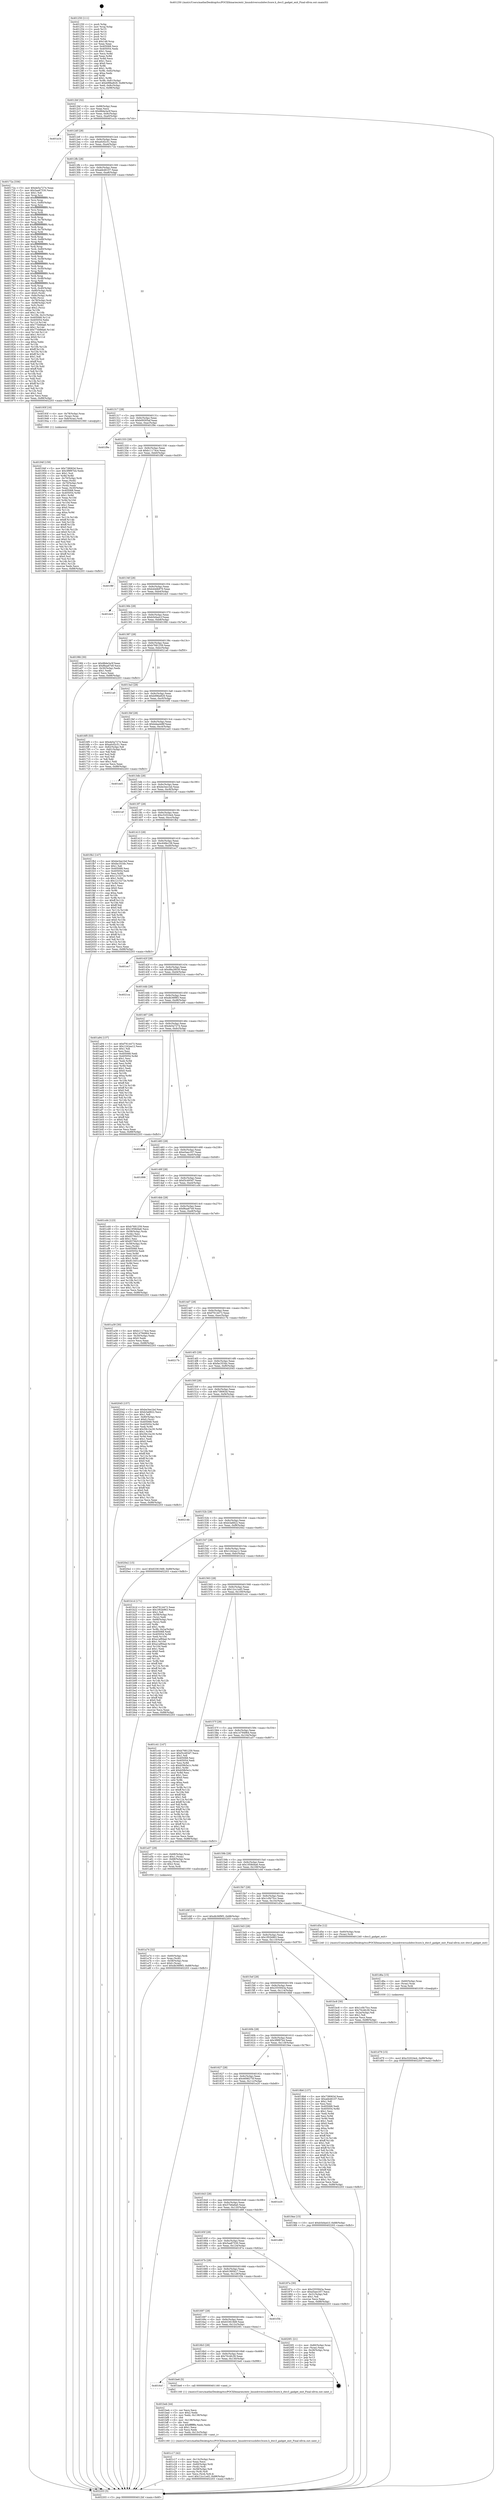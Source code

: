 digraph "0x401250" {
  label = "0x401250 (/mnt/c/Users/mathe/Desktop/tcc/POCII/binaries/extr_linuxdriversusbdwc3core.h_dwc3_gadget_exit_Final-ollvm.out::main(0))"
  labelloc = "t"
  node[shape=record]

  Entry [label="",width=0.3,height=0.3,shape=circle,fillcolor=black,style=filled]
  "0x4012bf" [label="{
     0x4012bf [32]\l
     | [instrs]\l
     &nbsp;&nbsp;0x4012bf \<+6\>: mov -0x88(%rbp),%eax\l
     &nbsp;&nbsp;0x4012c5 \<+2\>: mov %eax,%ecx\l
     &nbsp;&nbsp;0x4012c7 \<+6\>: sub $0x88de3a3f,%ecx\l
     &nbsp;&nbsp;0x4012cd \<+6\>: mov %eax,-0x9c(%rbp)\l
     &nbsp;&nbsp;0x4012d3 \<+6\>: mov %ecx,-0xa0(%rbp)\l
     &nbsp;&nbsp;0x4012d9 \<+6\>: je 0000000000401a1b \<main+0x7cb\>\l
  }"]
  "0x401a1b" [label="{
     0x401a1b\l
  }", style=dashed]
  "0x4012df" [label="{
     0x4012df [28]\l
     | [instrs]\l
     &nbsp;&nbsp;0x4012df \<+5\>: jmp 00000000004012e4 \<main+0x94\>\l
     &nbsp;&nbsp;0x4012e4 \<+6\>: mov -0x9c(%rbp),%eax\l
     &nbsp;&nbsp;0x4012ea \<+5\>: sub $0xa0cf2c51,%eax\l
     &nbsp;&nbsp;0x4012ef \<+6\>: mov %eax,-0xa4(%rbp)\l
     &nbsp;&nbsp;0x4012f5 \<+6\>: je 000000000040172a \<main+0x4da\>\l
  }"]
  Exit [label="",width=0.3,height=0.3,shape=circle,fillcolor=black,style=filled,peripheries=2]
  "0x40172a" [label="{
     0x40172a [336]\l
     | [instrs]\l
     &nbsp;&nbsp;0x40172a \<+5\>: mov $0xde5a7274,%eax\l
     &nbsp;&nbsp;0x40172f \<+5\>: mov $0x5aa87530,%ecx\l
     &nbsp;&nbsp;0x401734 \<+2\>: mov $0x1,%dl\l
     &nbsp;&nbsp;0x401736 \<+3\>: mov %rsp,%rsi\l
     &nbsp;&nbsp;0x401739 \<+4\>: add $0xfffffffffffffff0,%rsi\l
     &nbsp;&nbsp;0x40173d \<+3\>: mov %rsi,%rsp\l
     &nbsp;&nbsp;0x401740 \<+4\>: mov %rsi,-0x80(%rbp)\l
     &nbsp;&nbsp;0x401744 \<+3\>: mov %rsp,%rsi\l
     &nbsp;&nbsp;0x401747 \<+4\>: add $0xfffffffffffffff0,%rsi\l
     &nbsp;&nbsp;0x40174b \<+3\>: mov %rsi,%rsp\l
     &nbsp;&nbsp;0x40174e \<+3\>: mov %rsp,%rdi\l
     &nbsp;&nbsp;0x401751 \<+4\>: add $0xfffffffffffffff0,%rdi\l
     &nbsp;&nbsp;0x401755 \<+3\>: mov %rdi,%rsp\l
     &nbsp;&nbsp;0x401758 \<+4\>: mov %rdi,-0x78(%rbp)\l
     &nbsp;&nbsp;0x40175c \<+3\>: mov %rsp,%rdi\l
     &nbsp;&nbsp;0x40175f \<+4\>: add $0xfffffffffffffff0,%rdi\l
     &nbsp;&nbsp;0x401763 \<+3\>: mov %rdi,%rsp\l
     &nbsp;&nbsp;0x401766 \<+4\>: mov %rdi,-0x70(%rbp)\l
     &nbsp;&nbsp;0x40176a \<+3\>: mov %rsp,%rdi\l
     &nbsp;&nbsp;0x40176d \<+4\>: add $0xfffffffffffffff0,%rdi\l
     &nbsp;&nbsp;0x401771 \<+3\>: mov %rdi,%rsp\l
     &nbsp;&nbsp;0x401774 \<+4\>: mov %rdi,-0x68(%rbp)\l
     &nbsp;&nbsp;0x401778 \<+3\>: mov %rsp,%rdi\l
     &nbsp;&nbsp;0x40177b \<+4\>: add $0xfffffffffffffff0,%rdi\l
     &nbsp;&nbsp;0x40177f \<+3\>: mov %rdi,%rsp\l
     &nbsp;&nbsp;0x401782 \<+4\>: mov %rdi,-0x60(%rbp)\l
     &nbsp;&nbsp;0x401786 \<+3\>: mov %rsp,%rdi\l
     &nbsp;&nbsp;0x401789 \<+4\>: add $0xfffffffffffffff0,%rdi\l
     &nbsp;&nbsp;0x40178d \<+3\>: mov %rdi,%rsp\l
     &nbsp;&nbsp;0x401790 \<+4\>: mov %rdi,-0x58(%rbp)\l
     &nbsp;&nbsp;0x401794 \<+3\>: mov %rsp,%rdi\l
     &nbsp;&nbsp;0x401797 \<+4\>: add $0xfffffffffffffff0,%rdi\l
     &nbsp;&nbsp;0x40179b \<+3\>: mov %rdi,%rsp\l
     &nbsp;&nbsp;0x40179e \<+4\>: mov %rdi,-0x50(%rbp)\l
     &nbsp;&nbsp;0x4017a2 \<+3\>: mov %rsp,%rdi\l
     &nbsp;&nbsp;0x4017a5 \<+4\>: add $0xfffffffffffffff0,%rdi\l
     &nbsp;&nbsp;0x4017a9 \<+3\>: mov %rdi,%rsp\l
     &nbsp;&nbsp;0x4017ac \<+4\>: mov %rdi,-0x48(%rbp)\l
     &nbsp;&nbsp;0x4017b0 \<+3\>: mov %rsp,%rdi\l
     &nbsp;&nbsp;0x4017b3 \<+4\>: add $0xfffffffffffffff0,%rdi\l
     &nbsp;&nbsp;0x4017b7 \<+3\>: mov %rdi,%rsp\l
     &nbsp;&nbsp;0x4017ba \<+4\>: mov %rdi,-0x40(%rbp)\l
     &nbsp;&nbsp;0x4017be \<+4\>: mov -0x80(%rbp),%rdi\l
     &nbsp;&nbsp;0x4017c2 \<+6\>: movl $0x0,(%rdi)\l
     &nbsp;&nbsp;0x4017c8 \<+7\>: mov -0x8c(%rbp),%r8d\l
     &nbsp;&nbsp;0x4017cf \<+3\>: mov %r8d,(%rsi)\l
     &nbsp;&nbsp;0x4017d2 \<+4\>: mov -0x78(%rbp),%rdi\l
     &nbsp;&nbsp;0x4017d6 \<+7\>: mov -0x98(%rbp),%r9\l
     &nbsp;&nbsp;0x4017dd \<+3\>: mov %r9,(%rdi)\l
     &nbsp;&nbsp;0x4017e0 \<+3\>: cmpl $0x2,(%rsi)\l
     &nbsp;&nbsp;0x4017e3 \<+4\>: setne %r10b\l
     &nbsp;&nbsp;0x4017e7 \<+4\>: and $0x1,%r10b\l
     &nbsp;&nbsp;0x4017eb \<+4\>: mov %r10b,-0x31(%rbp)\l
     &nbsp;&nbsp;0x4017ef \<+8\>: mov 0x405068,%r11d\l
     &nbsp;&nbsp;0x4017f7 \<+7\>: mov 0x405054,%ebx\l
     &nbsp;&nbsp;0x4017fe \<+3\>: mov %r11d,%r14d\l
     &nbsp;&nbsp;0x401801 \<+7\>: sub $0x77d48da6,%r14d\l
     &nbsp;&nbsp;0x401808 \<+4\>: sub $0x1,%r14d\l
     &nbsp;&nbsp;0x40180c \<+7\>: add $0x77d48da6,%r14d\l
     &nbsp;&nbsp;0x401813 \<+4\>: imul %r14d,%r11d\l
     &nbsp;&nbsp;0x401817 \<+4\>: and $0x1,%r11d\l
     &nbsp;&nbsp;0x40181b \<+4\>: cmp $0x0,%r11d\l
     &nbsp;&nbsp;0x40181f \<+4\>: sete %r10b\l
     &nbsp;&nbsp;0x401823 \<+3\>: cmp $0xa,%ebx\l
     &nbsp;&nbsp;0x401826 \<+4\>: setl %r15b\l
     &nbsp;&nbsp;0x40182a \<+3\>: mov %r10b,%r12b\l
     &nbsp;&nbsp;0x40182d \<+4\>: xor $0xff,%r12b\l
     &nbsp;&nbsp;0x401831 \<+3\>: mov %r15b,%r13b\l
     &nbsp;&nbsp;0x401834 \<+4\>: xor $0xff,%r13b\l
     &nbsp;&nbsp;0x401838 \<+3\>: xor $0x1,%dl\l
     &nbsp;&nbsp;0x40183b \<+3\>: mov %r12b,%sil\l
     &nbsp;&nbsp;0x40183e \<+4\>: and $0xff,%sil\l
     &nbsp;&nbsp;0x401842 \<+3\>: and %dl,%r10b\l
     &nbsp;&nbsp;0x401845 \<+3\>: mov %r13b,%dil\l
     &nbsp;&nbsp;0x401848 \<+4\>: and $0xff,%dil\l
     &nbsp;&nbsp;0x40184c \<+3\>: and %dl,%r15b\l
     &nbsp;&nbsp;0x40184f \<+3\>: or %r10b,%sil\l
     &nbsp;&nbsp;0x401852 \<+3\>: or %r15b,%dil\l
     &nbsp;&nbsp;0x401855 \<+3\>: xor %dil,%sil\l
     &nbsp;&nbsp;0x401858 \<+3\>: or %r13b,%r12b\l
     &nbsp;&nbsp;0x40185b \<+4\>: xor $0xff,%r12b\l
     &nbsp;&nbsp;0x40185f \<+3\>: or $0x1,%dl\l
     &nbsp;&nbsp;0x401862 \<+3\>: and %dl,%r12b\l
     &nbsp;&nbsp;0x401865 \<+3\>: or %r12b,%sil\l
     &nbsp;&nbsp;0x401868 \<+4\>: test $0x1,%sil\l
     &nbsp;&nbsp;0x40186c \<+3\>: cmovne %ecx,%eax\l
     &nbsp;&nbsp;0x40186f \<+6\>: mov %eax,-0x88(%rbp)\l
     &nbsp;&nbsp;0x401875 \<+5\>: jmp 0000000000402203 \<main+0xfb3\>\l
  }"]
  "0x4012fb" [label="{
     0x4012fb [28]\l
     | [instrs]\l
     &nbsp;&nbsp;0x4012fb \<+5\>: jmp 0000000000401300 \<main+0xb0\>\l
     &nbsp;&nbsp;0x401300 \<+6\>: mov -0x9c(%rbp),%eax\l
     &nbsp;&nbsp;0x401306 \<+5\>: sub $0xabb46107,%eax\l
     &nbsp;&nbsp;0x40130b \<+6\>: mov %eax,-0xa8(%rbp)\l
     &nbsp;&nbsp;0x401311 \<+6\>: je 000000000040193f \<main+0x6ef\>\l
  }"]
  "0x401d79" [label="{
     0x401d79 [15]\l
     | [instrs]\l
     &nbsp;&nbsp;0x401d79 \<+10\>: movl $0xc52024e4,-0x88(%rbp)\l
     &nbsp;&nbsp;0x401d83 \<+5\>: jmp 0000000000402203 \<main+0xfb3\>\l
  }"]
  "0x40193f" [label="{
     0x40193f [16]\l
     | [instrs]\l
     &nbsp;&nbsp;0x40193f \<+4\>: mov -0x78(%rbp),%rax\l
     &nbsp;&nbsp;0x401943 \<+3\>: mov (%rax),%rax\l
     &nbsp;&nbsp;0x401946 \<+4\>: mov 0x8(%rax),%rdi\l
     &nbsp;&nbsp;0x40194a \<+5\>: call 0000000000401060 \<atoi@plt\>\l
     | [calls]\l
     &nbsp;&nbsp;0x401060 \{1\} (unknown)\l
  }"]
  "0x401317" [label="{
     0x401317 [28]\l
     | [instrs]\l
     &nbsp;&nbsp;0x401317 \<+5\>: jmp 000000000040131c \<main+0xcc\>\l
     &nbsp;&nbsp;0x40131c \<+6\>: mov -0x9c(%rbp),%eax\l
     &nbsp;&nbsp;0x401322 \<+5\>: sub $0xb09305af,%eax\l
     &nbsp;&nbsp;0x401327 \<+6\>: mov %eax,-0xac(%rbp)\l
     &nbsp;&nbsp;0x40132d \<+6\>: je 0000000000401f9e \<main+0xd4e\>\l
  }"]
  "0x401d6a" [label="{
     0x401d6a [15]\l
     | [instrs]\l
     &nbsp;&nbsp;0x401d6a \<+4\>: mov -0x60(%rbp),%rax\l
     &nbsp;&nbsp;0x401d6e \<+3\>: mov (%rax),%rax\l
     &nbsp;&nbsp;0x401d71 \<+3\>: mov %rax,%rdi\l
     &nbsp;&nbsp;0x401d74 \<+5\>: call 0000000000401030 \<free@plt\>\l
     | [calls]\l
     &nbsp;&nbsp;0x401030 \{1\} (unknown)\l
  }"]
  "0x401f9e" [label="{
     0x401f9e\l
  }", style=dashed]
  "0x401333" [label="{
     0x401333 [28]\l
     | [instrs]\l
     &nbsp;&nbsp;0x401333 \<+5\>: jmp 0000000000401338 \<main+0xe8\>\l
     &nbsp;&nbsp;0x401338 \<+6\>: mov -0x9c(%rbp),%eax\l
     &nbsp;&nbsp;0x40133e \<+5\>: sub $0xb11174ce,%eax\l
     &nbsp;&nbsp;0x401343 \<+6\>: mov %eax,-0xb0(%rbp)\l
     &nbsp;&nbsp;0x401349 \<+6\>: je 0000000000401f8f \<main+0xd3f\>\l
  }"]
  "0x401c17" [label="{
     0x401c17 [42]\l
     | [instrs]\l
     &nbsp;&nbsp;0x401c17 \<+6\>: mov -0x13c(%rbp),%ecx\l
     &nbsp;&nbsp;0x401c1d \<+3\>: imul %eax,%ecx\l
     &nbsp;&nbsp;0x401c20 \<+4\>: mov -0x60(%rbp),%rdi\l
     &nbsp;&nbsp;0x401c24 \<+3\>: mov (%rdi),%rdi\l
     &nbsp;&nbsp;0x401c27 \<+4\>: mov -0x58(%rbp),%r8\l
     &nbsp;&nbsp;0x401c2b \<+3\>: movslq (%r8),%r8\l
     &nbsp;&nbsp;0x401c2e \<+4\>: mov %ecx,(%rdi,%r8,4)\l
     &nbsp;&nbsp;0x401c32 \<+10\>: movl $0x12cc1a45,-0x88(%rbp)\l
     &nbsp;&nbsp;0x401c3c \<+5\>: jmp 0000000000402203 \<main+0xfb3\>\l
  }"]
  "0x401f8f" [label="{
     0x401f8f\l
  }", style=dashed]
  "0x40134f" [label="{
     0x40134f [28]\l
     | [instrs]\l
     &nbsp;&nbsp;0x40134f \<+5\>: jmp 0000000000401354 \<main+0x104\>\l
     &nbsp;&nbsp;0x401354 \<+6\>: mov -0x9c(%rbp),%eax\l
     &nbsp;&nbsp;0x40135a \<+5\>: sub $0xb44db979,%eax\l
     &nbsp;&nbsp;0x40135f \<+6\>: mov %eax,-0xb4(%rbp)\l
     &nbsp;&nbsp;0x401365 \<+6\>: je 0000000000401dc5 \<main+0xb75\>\l
  }"]
  "0x401beb" [label="{
     0x401beb [44]\l
     | [instrs]\l
     &nbsp;&nbsp;0x401beb \<+2\>: xor %ecx,%ecx\l
     &nbsp;&nbsp;0x401bed \<+5\>: mov $0x2,%edx\l
     &nbsp;&nbsp;0x401bf2 \<+6\>: mov %edx,-0x138(%rbp)\l
     &nbsp;&nbsp;0x401bf8 \<+1\>: cltd\l
     &nbsp;&nbsp;0x401bf9 \<+6\>: mov -0x138(%rbp),%esi\l
     &nbsp;&nbsp;0x401bff \<+2\>: idiv %esi\l
     &nbsp;&nbsp;0x401c01 \<+6\>: imul $0xfffffffe,%edx,%edx\l
     &nbsp;&nbsp;0x401c07 \<+3\>: sub $0x1,%ecx\l
     &nbsp;&nbsp;0x401c0a \<+2\>: sub %ecx,%edx\l
     &nbsp;&nbsp;0x401c0c \<+6\>: mov %edx,-0x13c(%rbp)\l
     &nbsp;&nbsp;0x401c12 \<+5\>: call 0000000000401160 \<next_i\>\l
     | [calls]\l
     &nbsp;&nbsp;0x401160 \{1\} (/mnt/c/Users/mathe/Desktop/tcc/POCII/binaries/extr_linuxdriversusbdwc3core.h_dwc3_gadget_exit_Final-ollvm.out::next_i)\l
  }"]
  "0x401dc5" [label="{
     0x401dc5\l
  }", style=dashed]
  "0x40136b" [label="{
     0x40136b [28]\l
     | [instrs]\l
     &nbsp;&nbsp;0x40136b \<+5\>: jmp 0000000000401370 \<main+0x120\>\l
     &nbsp;&nbsp;0x401370 \<+6\>: mov -0x9c(%rbp),%eax\l
     &nbsp;&nbsp;0x401376 \<+5\>: sub $0xb5d4a41f,%eax\l
     &nbsp;&nbsp;0x40137b \<+6\>: mov %eax,-0xb8(%rbp)\l
     &nbsp;&nbsp;0x401381 \<+6\>: je 00000000004019fd \<main+0x7ad\>\l
  }"]
  "0x4016cf" [label="{
     0x4016cf\l
  }", style=dashed]
  "0x4019fd" [label="{
     0x4019fd [30]\l
     | [instrs]\l
     &nbsp;&nbsp;0x4019fd \<+5\>: mov $0x88de3a3f,%eax\l
     &nbsp;&nbsp;0x401a02 \<+5\>: mov $0xf6aa67e9,%ecx\l
     &nbsp;&nbsp;0x401a07 \<+3\>: mov -0x30(%rbp),%edx\l
     &nbsp;&nbsp;0x401a0a \<+3\>: cmp $0x1,%edx\l
     &nbsp;&nbsp;0x401a0d \<+3\>: cmovl %ecx,%eax\l
     &nbsp;&nbsp;0x401a10 \<+6\>: mov %eax,-0x88(%rbp)\l
     &nbsp;&nbsp;0x401a16 \<+5\>: jmp 0000000000402203 \<main+0xfb3\>\l
  }"]
  "0x401387" [label="{
     0x401387 [28]\l
     | [instrs]\l
     &nbsp;&nbsp;0x401387 \<+5\>: jmp 000000000040138c \<main+0x13c\>\l
     &nbsp;&nbsp;0x40138c \<+6\>: mov -0x9c(%rbp),%eax\l
     &nbsp;&nbsp;0x401392 \<+5\>: sub $0xb7681259,%eax\l
     &nbsp;&nbsp;0x401397 \<+6\>: mov %eax,-0xbc(%rbp)\l
     &nbsp;&nbsp;0x40139d \<+6\>: je 00000000004021a0 \<main+0xf50\>\l
  }"]
  "0x401be6" [label="{
     0x401be6 [5]\l
     | [instrs]\l
     &nbsp;&nbsp;0x401be6 \<+5\>: call 0000000000401160 \<next_i\>\l
     | [calls]\l
     &nbsp;&nbsp;0x401160 \{1\} (/mnt/c/Users/mathe/Desktop/tcc/POCII/binaries/extr_linuxdriversusbdwc3core.h_dwc3_gadget_exit_Final-ollvm.out::next_i)\l
  }"]
  "0x4021a0" [label="{
     0x4021a0\l
  }", style=dashed]
  "0x4013a3" [label="{
     0x4013a3 [28]\l
     | [instrs]\l
     &nbsp;&nbsp;0x4013a3 \<+5\>: jmp 00000000004013a8 \<main+0x158\>\l
     &nbsp;&nbsp;0x4013a8 \<+6\>: mov -0x9c(%rbp),%eax\l
     &nbsp;&nbsp;0x4013ae \<+5\>: sub $0xb99be829,%eax\l
     &nbsp;&nbsp;0x4013b3 \<+6\>: mov %eax,-0xc0(%rbp)\l
     &nbsp;&nbsp;0x4013b9 \<+6\>: je 00000000004016f5 \<main+0x4a5\>\l
  }"]
  "0x4016b3" [label="{
     0x4016b3 [28]\l
     | [instrs]\l
     &nbsp;&nbsp;0x4016b3 \<+5\>: jmp 00000000004016b8 \<main+0x468\>\l
     &nbsp;&nbsp;0x4016b8 \<+6\>: mov -0x9c(%rbp),%eax\l
     &nbsp;&nbsp;0x4016be \<+5\>: sub $0x70c4fc39,%eax\l
     &nbsp;&nbsp;0x4016c3 \<+6\>: mov %eax,-0x130(%rbp)\l
     &nbsp;&nbsp;0x4016c9 \<+6\>: je 0000000000401be6 \<main+0x996\>\l
  }"]
  "0x4016f5" [label="{
     0x4016f5 [53]\l
     | [instrs]\l
     &nbsp;&nbsp;0x4016f5 \<+5\>: mov $0xde5a7274,%eax\l
     &nbsp;&nbsp;0x4016fa \<+5\>: mov $0xa0cf2c51,%ecx\l
     &nbsp;&nbsp;0x4016ff \<+6\>: mov -0x82(%rbp),%dl\l
     &nbsp;&nbsp;0x401705 \<+7\>: mov -0x81(%rbp),%sil\l
     &nbsp;&nbsp;0x40170c \<+3\>: mov %dl,%dil\l
     &nbsp;&nbsp;0x40170f \<+3\>: and %sil,%dil\l
     &nbsp;&nbsp;0x401712 \<+3\>: xor %sil,%dl\l
     &nbsp;&nbsp;0x401715 \<+3\>: or %dl,%dil\l
     &nbsp;&nbsp;0x401718 \<+4\>: test $0x1,%dil\l
     &nbsp;&nbsp;0x40171c \<+3\>: cmovne %ecx,%eax\l
     &nbsp;&nbsp;0x40171f \<+6\>: mov %eax,-0x88(%rbp)\l
     &nbsp;&nbsp;0x401725 \<+5\>: jmp 0000000000402203 \<main+0xfb3\>\l
  }"]
  "0x4013bf" [label="{
     0x4013bf [28]\l
     | [instrs]\l
     &nbsp;&nbsp;0x4013bf \<+5\>: jmp 00000000004013c4 \<main+0x174\>\l
     &nbsp;&nbsp;0x4013c4 \<+6\>: mov -0x9c(%rbp),%eax\l
     &nbsp;&nbsp;0x4013ca \<+5\>: sub $0xbdaa4d8f,%eax\l
     &nbsp;&nbsp;0x4013cf \<+6\>: mov %eax,-0xc4(%rbp)\l
     &nbsp;&nbsp;0x4013d5 \<+6\>: je 0000000000401ee5 \<main+0xc95\>\l
  }"]
  "0x402203" [label="{
     0x402203 [5]\l
     | [instrs]\l
     &nbsp;&nbsp;0x402203 \<+5\>: jmp 00000000004012bf \<main+0x6f\>\l
  }"]
  "0x401250" [label="{
     0x401250 [111]\l
     | [instrs]\l
     &nbsp;&nbsp;0x401250 \<+1\>: push %rbp\l
     &nbsp;&nbsp;0x401251 \<+3\>: mov %rsp,%rbp\l
     &nbsp;&nbsp;0x401254 \<+2\>: push %r15\l
     &nbsp;&nbsp;0x401256 \<+2\>: push %r14\l
     &nbsp;&nbsp;0x401258 \<+2\>: push %r13\l
     &nbsp;&nbsp;0x40125a \<+2\>: push %r12\l
     &nbsp;&nbsp;0x40125c \<+1\>: push %rbx\l
     &nbsp;&nbsp;0x40125d \<+7\>: sub $0x148,%rsp\l
     &nbsp;&nbsp;0x401264 \<+2\>: xor %eax,%eax\l
     &nbsp;&nbsp;0x401266 \<+7\>: mov 0x405068,%ecx\l
     &nbsp;&nbsp;0x40126d \<+7\>: mov 0x405054,%edx\l
     &nbsp;&nbsp;0x401274 \<+3\>: sub $0x1,%eax\l
     &nbsp;&nbsp;0x401277 \<+3\>: mov %ecx,%r8d\l
     &nbsp;&nbsp;0x40127a \<+3\>: add %eax,%r8d\l
     &nbsp;&nbsp;0x40127d \<+4\>: imul %r8d,%ecx\l
     &nbsp;&nbsp;0x401281 \<+3\>: and $0x1,%ecx\l
     &nbsp;&nbsp;0x401284 \<+3\>: cmp $0x0,%ecx\l
     &nbsp;&nbsp;0x401287 \<+4\>: sete %r9b\l
     &nbsp;&nbsp;0x40128b \<+4\>: and $0x1,%r9b\l
     &nbsp;&nbsp;0x40128f \<+7\>: mov %r9b,-0x82(%rbp)\l
     &nbsp;&nbsp;0x401296 \<+3\>: cmp $0xa,%edx\l
     &nbsp;&nbsp;0x401299 \<+4\>: setl %r9b\l
     &nbsp;&nbsp;0x40129d \<+4\>: and $0x1,%r9b\l
     &nbsp;&nbsp;0x4012a1 \<+7\>: mov %r9b,-0x81(%rbp)\l
     &nbsp;&nbsp;0x4012a8 \<+10\>: movl $0xb99be829,-0x88(%rbp)\l
     &nbsp;&nbsp;0x4012b2 \<+6\>: mov %edi,-0x8c(%rbp)\l
     &nbsp;&nbsp;0x4012b8 \<+7\>: mov %rsi,-0x98(%rbp)\l
  }"]
  "0x4020f1" [label="{
     0x4020f1 [21]\l
     | [instrs]\l
     &nbsp;&nbsp;0x4020f1 \<+4\>: mov -0x80(%rbp),%rax\l
     &nbsp;&nbsp;0x4020f5 \<+2\>: mov (%rax),%eax\l
     &nbsp;&nbsp;0x4020f7 \<+4\>: lea -0x28(%rbp),%rsp\l
     &nbsp;&nbsp;0x4020fb \<+1\>: pop %rbx\l
     &nbsp;&nbsp;0x4020fc \<+2\>: pop %r12\l
     &nbsp;&nbsp;0x4020fe \<+2\>: pop %r13\l
     &nbsp;&nbsp;0x402100 \<+2\>: pop %r14\l
     &nbsp;&nbsp;0x402102 \<+2\>: pop %r15\l
     &nbsp;&nbsp;0x402104 \<+1\>: pop %rbp\l
     &nbsp;&nbsp;0x402105 \<+1\>: ret\l
  }"]
  "0x401697" [label="{
     0x401697 [28]\l
     | [instrs]\l
     &nbsp;&nbsp;0x401697 \<+5\>: jmp 000000000040169c \<main+0x44c\>\l
     &nbsp;&nbsp;0x40169c \<+6\>: mov -0x9c(%rbp),%eax\l
     &nbsp;&nbsp;0x4016a2 \<+5\>: sub $0x633619d9,%eax\l
     &nbsp;&nbsp;0x4016a7 \<+6\>: mov %eax,-0x12c(%rbp)\l
     &nbsp;&nbsp;0x4016ad \<+6\>: je 00000000004020f1 \<main+0xea1\>\l
  }"]
  "0x401ee5" [label="{
     0x401ee5\l
  }", style=dashed]
  "0x4013db" [label="{
     0x4013db [28]\l
     | [instrs]\l
     &nbsp;&nbsp;0x4013db \<+5\>: jmp 00000000004013e0 \<main+0x190\>\l
     &nbsp;&nbsp;0x4013e0 \<+6\>: mov -0x9c(%rbp),%eax\l
     &nbsp;&nbsp;0x4013e6 \<+5\>: sub $0xbe3ee1bd,%eax\l
     &nbsp;&nbsp;0x4013eb \<+6\>: mov %eax,-0xc8(%rbp)\l
     &nbsp;&nbsp;0x4013f1 \<+6\>: je 00000000004021ef \<main+0xf9f\>\l
  }"]
  "0x401f3b" [label="{
     0x401f3b\l
  }", style=dashed]
  "0x4021ef" [label="{
     0x4021ef\l
  }", style=dashed]
  "0x4013f7" [label="{
     0x4013f7 [28]\l
     | [instrs]\l
     &nbsp;&nbsp;0x4013f7 \<+5\>: jmp 00000000004013fc \<main+0x1ac\>\l
     &nbsp;&nbsp;0x4013fc \<+6\>: mov -0x9c(%rbp),%eax\l
     &nbsp;&nbsp;0x401402 \<+5\>: sub $0xc52024e4,%eax\l
     &nbsp;&nbsp;0x401407 \<+6\>: mov %eax,-0xcc(%rbp)\l
     &nbsp;&nbsp;0x40140d \<+6\>: je 0000000000401fb2 \<main+0xd62\>\l
  }"]
  "0x401a74" [label="{
     0x401a74 [32]\l
     | [instrs]\l
     &nbsp;&nbsp;0x401a74 \<+4\>: mov -0x60(%rbp),%rdi\l
     &nbsp;&nbsp;0x401a78 \<+3\>: mov %rax,(%rdi)\l
     &nbsp;&nbsp;0x401a7b \<+4\>: mov -0x58(%rbp),%rax\l
     &nbsp;&nbsp;0x401a7f \<+6\>: movl $0x0,(%rax)\l
     &nbsp;&nbsp;0x401a85 \<+10\>: movl $0xdb36f9f3,-0x88(%rbp)\l
     &nbsp;&nbsp;0x401a8f \<+5\>: jmp 0000000000402203 \<main+0xfb3\>\l
  }"]
  "0x401fb2" [label="{
     0x401fb2 [147]\l
     | [instrs]\l
     &nbsp;&nbsp;0x401fb2 \<+5\>: mov $0xbe3ee1bd,%eax\l
     &nbsp;&nbsp;0x401fb7 \<+5\>: mov $0xfac353dc,%ecx\l
     &nbsp;&nbsp;0x401fbc \<+2\>: mov $0x1,%dl\l
     &nbsp;&nbsp;0x401fbe \<+7\>: mov 0x405068,%esi\l
     &nbsp;&nbsp;0x401fc5 \<+7\>: mov 0x405054,%edi\l
     &nbsp;&nbsp;0x401fcc \<+3\>: mov %esi,%r8d\l
     &nbsp;&nbsp;0x401fcf \<+7\>: add $0x1215272e,%r8d\l
     &nbsp;&nbsp;0x401fd6 \<+4\>: sub $0x1,%r8d\l
     &nbsp;&nbsp;0x401fda \<+7\>: sub $0x1215272e,%r8d\l
     &nbsp;&nbsp;0x401fe1 \<+4\>: imul %r8d,%esi\l
     &nbsp;&nbsp;0x401fe5 \<+3\>: and $0x1,%esi\l
     &nbsp;&nbsp;0x401fe8 \<+3\>: cmp $0x0,%esi\l
     &nbsp;&nbsp;0x401feb \<+4\>: sete %r9b\l
     &nbsp;&nbsp;0x401fef \<+3\>: cmp $0xa,%edi\l
     &nbsp;&nbsp;0x401ff2 \<+4\>: setl %r10b\l
     &nbsp;&nbsp;0x401ff6 \<+3\>: mov %r9b,%r11b\l
     &nbsp;&nbsp;0x401ff9 \<+4\>: xor $0xff,%r11b\l
     &nbsp;&nbsp;0x401ffd \<+3\>: mov %r10b,%bl\l
     &nbsp;&nbsp;0x402000 \<+3\>: xor $0xff,%bl\l
     &nbsp;&nbsp;0x402003 \<+3\>: xor $0x0,%dl\l
     &nbsp;&nbsp;0x402006 \<+3\>: mov %r11b,%r14b\l
     &nbsp;&nbsp;0x402009 \<+4\>: and $0x0,%r14b\l
     &nbsp;&nbsp;0x40200d \<+3\>: and %dl,%r9b\l
     &nbsp;&nbsp;0x402010 \<+3\>: mov %bl,%r15b\l
     &nbsp;&nbsp;0x402013 \<+4\>: and $0x0,%r15b\l
     &nbsp;&nbsp;0x402017 \<+3\>: and %dl,%r10b\l
     &nbsp;&nbsp;0x40201a \<+3\>: or %r9b,%r14b\l
     &nbsp;&nbsp;0x40201d \<+3\>: or %r10b,%r15b\l
     &nbsp;&nbsp;0x402020 \<+3\>: xor %r15b,%r14b\l
     &nbsp;&nbsp;0x402023 \<+3\>: or %bl,%r11b\l
     &nbsp;&nbsp;0x402026 \<+4\>: xor $0xff,%r11b\l
     &nbsp;&nbsp;0x40202a \<+3\>: or $0x0,%dl\l
     &nbsp;&nbsp;0x40202d \<+3\>: and %dl,%r11b\l
     &nbsp;&nbsp;0x402030 \<+3\>: or %r11b,%r14b\l
     &nbsp;&nbsp;0x402033 \<+4\>: test $0x1,%r14b\l
     &nbsp;&nbsp;0x402037 \<+3\>: cmovne %ecx,%eax\l
     &nbsp;&nbsp;0x40203a \<+6\>: mov %eax,-0x88(%rbp)\l
     &nbsp;&nbsp;0x402040 \<+5\>: jmp 0000000000402203 \<main+0xfb3\>\l
  }"]
  "0x401413" [label="{
     0x401413 [28]\l
     | [instrs]\l
     &nbsp;&nbsp;0x401413 \<+5\>: jmp 0000000000401418 \<main+0x1c8\>\l
     &nbsp;&nbsp;0x401418 \<+6\>: mov -0x9c(%rbp),%eax\l
     &nbsp;&nbsp;0x40141e \<+5\>: sub $0xc648e158,%eax\l
     &nbsp;&nbsp;0x401423 \<+6\>: mov %eax,-0xd0(%rbp)\l
     &nbsp;&nbsp;0x401429 \<+6\>: je 0000000000401ec7 \<main+0xc77\>\l
  }"]
  "0x40194f" [label="{
     0x40194f [159]\l
     | [instrs]\l
     &nbsp;&nbsp;0x40194f \<+5\>: mov $0x738063d,%ecx\l
     &nbsp;&nbsp;0x401954 \<+5\>: mov $0x3f9f97b4,%edx\l
     &nbsp;&nbsp;0x401959 \<+3\>: mov $0x1,%sil\l
     &nbsp;&nbsp;0x40195c \<+3\>: xor %r8d,%r8d\l
     &nbsp;&nbsp;0x40195f \<+4\>: mov -0x70(%rbp),%rdi\l
     &nbsp;&nbsp;0x401963 \<+2\>: mov %eax,(%rdi)\l
     &nbsp;&nbsp;0x401965 \<+4\>: mov -0x70(%rbp),%rdi\l
     &nbsp;&nbsp;0x401969 \<+2\>: mov (%rdi),%eax\l
     &nbsp;&nbsp;0x40196b \<+3\>: mov %eax,-0x30(%rbp)\l
     &nbsp;&nbsp;0x40196e \<+7\>: mov 0x405068,%eax\l
     &nbsp;&nbsp;0x401975 \<+8\>: mov 0x405054,%r9d\l
     &nbsp;&nbsp;0x40197d \<+4\>: sub $0x1,%r8d\l
     &nbsp;&nbsp;0x401981 \<+3\>: mov %eax,%r10d\l
     &nbsp;&nbsp;0x401984 \<+3\>: add %r8d,%r10d\l
     &nbsp;&nbsp;0x401987 \<+4\>: imul %r10d,%eax\l
     &nbsp;&nbsp;0x40198b \<+3\>: and $0x1,%eax\l
     &nbsp;&nbsp;0x40198e \<+3\>: cmp $0x0,%eax\l
     &nbsp;&nbsp;0x401991 \<+4\>: sete %r11b\l
     &nbsp;&nbsp;0x401995 \<+4\>: cmp $0xa,%r9d\l
     &nbsp;&nbsp;0x401999 \<+3\>: setl %bl\l
     &nbsp;&nbsp;0x40199c \<+3\>: mov %r11b,%r14b\l
     &nbsp;&nbsp;0x40199f \<+4\>: xor $0xff,%r14b\l
     &nbsp;&nbsp;0x4019a3 \<+3\>: mov %bl,%r15b\l
     &nbsp;&nbsp;0x4019a6 \<+4\>: xor $0xff,%r15b\l
     &nbsp;&nbsp;0x4019aa \<+4\>: xor $0x0,%sil\l
     &nbsp;&nbsp;0x4019ae \<+3\>: mov %r14b,%r12b\l
     &nbsp;&nbsp;0x4019b1 \<+4\>: and $0x0,%r12b\l
     &nbsp;&nbsp;0x4019b5 \<+3\>: and %sil,%r11b\l
     &nbsp;&nbsp;0x4019b8 \<+3\>: mov %r15b,%r13b\l
     &nbsp;&nbsp;0x4019bb \<+4\>: and $0x0,%r13b\l
     &nbsp;&nbsp;0x4019bf \<+3\>: and %sil,%bl\l
     &nbsp;&nbsp;0x4019c2 \<+3\>: or %r11b,%r12b\l
     &nbsp;&nbsp;0x4019c5 \<+3\>: or %bl,%r13b\l
     &nbsp;&nbsp;0x4019c8 \<+3\>: xor %r13b,%r12b\l
     &nbsp;&nbsp;0x4019cb \<+3\>: or %r15b,%r14b\l
     &nbsp;&nbsp;0x4019ce \<+4\>: xor $0xff,%r14b\l
     &nbsp;&nbsp;0x4019d2 \<+4\>: or $0x0,%sil\l
     &nbsp;&nbsp;0x4019d6 \<+3\>: and %sil,%r14b\l
     &nbsp;&nbsp;0x4019d9 \<+3\>: or %r14b,%r12b\l
     &nbsp;&nbsp;0x4019dc \<+4\>: test $0x1,%r12b\l
     &nbsp;&nbsp;0x4019e0 \<+3\>: cmovne %edx,%ecx\l
     &nbsp;&nbsp;0x4019e3 \<+6\>: mov %ecx,-0x88(%rbp)\l
     &nbsp;&nbsp;0x4019e9 \<+5\>: jmp 0000000000402203 \<main+0xfb3\>\l
  }"]
  "0x401ec7" [label="{
     0x401ec7\l
  }", style=dashed]
  "0x40142f" [label="{
     0x40142f [28]\l
     | [instrs]\l
     &nbsp;&nbsp;0x40142f \<+5\>: jmp 0000000000401434 \<main+0x1e4\>\l
     &nbsp;&nbsp;0x401434 \<+6\>: mov -0x9c(%rbp),%eax\l
     &nbsp;&nbsp;0x40143a \<+5\>: sub $0xd9a28030,%eax\l
     &nbsp;&nbsp;0x40143f \<+6\>: mov %eax,-0xd4(%rbp)\l
     &nbsp;&nbsp;0x401445 \<+6\>: je 00000000004021ca \<main+0xf7a\>\l
  }"]
  "0x40167b" [label="{
     0x40167b [28]\l
     | [instrs]\l
     &nbsp;&nbsp;0x40167b \<+5\>: jmp 0000000000401680 \<main+0x430\>\l
     &nbsp;&nbsp;0x401680 \<+6\>: mov -0x9c(%rbp),%eax\l
     &nbsp;&nbsp;0x401686 \<+5\>: sub $0x61995617,%eax\l
     &nbsp;&nbsp;0x40168b \<+6\>: mov %eax,-0x128(%rbp)\l
     &nbsp;&nbsp;0x401691 \<+6\>: je 0000000000401f3b \<main+0xceb\>\l
  }"]
  "0x4021ca" [label="{
     0x4021ca\l
  }", style=dashed]
  "0x40144b" [label="{
     0x40144b [28]\l
     | [instrs]\l
     &nbsp;&nbsp;0x40144b \<+5\>: jmp 0000000000401450 \<main+0x200\>\l
     &nbsp;&nbsp;0x401450 \<+6\>: mov -0x9c(%rbp),%eax\l
     &nbsp;&nbsp;0x401456 \<+5\>: sub $0xdb36f9f3,%eax\l
     &nbsp;&nbsp;0x40145b \<+6\>: mov %eax,-0xd8(%rbp)\l
     &nbsp;&nbsp;0x401461 \<+6\>: je 0000000000401a94 \<main+0x844\>\l
  }"]
  "0x40187a" [label="{
     0x40187a [30]\l
     | [instrs]\l
     &nbsp;&nbsp;0x40187a \<+5\>: mov $0x2555943a,%eax\l
     &nbsp;&nbsp;0x40187f \<+5\>: mov $0xe5aec357,%ecx\l
     &nbsp;&nbsp;0x401884 \<+3\>: mov -0x31(%rbp),%dl\l
     &nbsp;&nbsp;0x401887 \<+3\>: test $0x1,%dl\l
     &nbsp;&nbsp;0x40188a \<+3\>: cmovne %ecx,%eax\l
     &nbsp;&nbsp;0x40188d \<+6\>: mov %eax,-0x88(%rbp)\l
     &nbsp;&nbsp;0x401893 \<+5\>: jmp 0000000000402203 \<main+0xfb3\>\l
  }"]
  "0x401a94" [label="{
     0x401a94 [137]\l
     | [instrs]\l
     &nbsp;&nbsp;0x401a94 \<+5\>: mov $0xf7614473,%eax\l
     &nbsp;&nbsp;0x401a99 \<+5\>: mov $0x1242ea12,%ecx\l
     &nbsp;&nbsp;0x401a9e \<+2\>: mov $0x1,%dl\l
     &nbsp;&nbsp;0x401aa0 \<+2\>: xor %esi,%esi\l
     &nbsp;&nbsp;0x401aa2 \<+7\>: mov 0x405068,%edi\l
     &nbsp;&nbsp;0x401aa9 \<+8\>: mov 0x405054,%r8d\l
     &nbsp;&nbsp;0x401ab1 \<+3\>: sub $0x1,%esi\l
     &nbsp;&nbsp;0x401ab4 \<+3\>: mov %edi,%r9d\l
     &nbsp;&nbsp;0x401ab7 \<+3\>: add %esi,%r9d\l
     &nbsp;&nbsp;0x401aba \<+4\>: imul %r9d,%edi\l
     &nbsp;&nbsp;0x401abe \<+3\>: and $0x1,%edi\l
     &nbsp;&nbsp;0x401ac1 \<+3\>: cmp $0x0,%edi\l
     &nbsp;&nbsp;0x401ac4 \<+4\>: sete %r10b\l
     &nbsp;&nbsp;0x401ac8 \<+4\>: cmp $0xa,%r8d\l
     &nbsp;&nbsp;0x401acc \<+4\>: setl %r11b\l
     &nbsp;&nbsp;0x401ad0 \<+3\>: mov %r10b,%bl\l
     &nbsp;&nbsp;0x401ad3 \<+3\>: xor $0xff,%bl\l
     &nbsp;&nbsp;0x401ad6 \<+3\>: mov %r11b,%r14b\l
     &nbsp;&nbsp;0x401ad9 \<+4\>: xor $0xff,%r14b\l
     &nbsp;&nbsp;0x401add \<+3\>: xor $0x0,%dl\l
     &nbsp;&nbsp;0x401ae0 \<+3\>: mov %bl,%r15b\l
     &nbsp;&nbsp;0x401ae3 \<+4\>: and $0x0,%r15b\l
     &nbsp;&nbsp;0x401ae7 \<+3\>: and %dl,%r10b\l
     &nbsp;&nbsp;0x401aea \<+3\>: mov %r14b,%r12b\l
     &nbsp;&nbsp;0x401aed \<+4\>: and $0x0,%r12b\l
     &nbsp;&nbsp;0x401af1 \<+3\>: and %dl,%r11b\l
     &nbsp;&nbsp;0x401af4 \<+3\>: or %r10b,%r15b\l
     &nbsp;&nbsp;0x401af7 \<+3\>: or %r11b,%r12b\l
     &nbsp;&nbsp;0x401afa \<+3\>: xor %r12b,%r15b\l
     &nbsp;&nbsp;0x401afd \<+3\>: or %r14b,%bl\l
     &nbsp;&nbsp;0x401b00 \<+3\>: xor $0xff,%bl\l
     &nbsp;&nbsp;0x401b03 \<+3\>: or $0x0,%dl\l
     &nbsp;&nbsp;0x401b06 \<+2\>: and %dl,%bl\l
     &nbsp;&nbsp;0x401b08 \<+3\>: or %bl,%r15b\l
     &nbsp;&nbsp;0x401b0b \<+4\>: test $0x1,%r15b\l
     &nbsp;&nbsp;0x401b0f \<+3\>: cmovne %ecx,%eax\l
     &nbsp;&nbsp;0x401b12 \<+6\>: mov %eax,-0x88(%rbp)\l
     &nbsp;&nbsp;0x401b18 \<+5\>: jmp 0000000000402203 \<main+0xfb3\>\l
  }"]
  "0x401467" [label="{
     0x401467 [28]\l
     | [instrs]\l
     &nbsp;&nbsp;0x401467 \<+5\>: jmp 000000000040146c \<main+0x21c\>\l
     &nbsp;&nbsp;0x40146c \<+6\>: mov -0x9c(%rbp),%eax\l
     &nbsp;&nbsp;0x401472 \<+5\>: sub $0xde5a7274,%eax\l
     &nbsp;&nbsp;0x401477 \<+6\>: mov %eax,-0xdc(%rbp)\l
     &nbsp;&nbsp;0x40147d \<+6\>: je 0000000000402106 \<main+0xeb6\>\l
  }"]
  "0x40165f" [label="{
     0x40165f [28]\l
     | [instrs]\l
     &nbsp;&nbsp;0x40165f \<+5\>: jmp 0000000000401664 \<main+0x414\>\l
     &nbsp;&nbsp;0x401664 \<+6\>: mov -0x9c(%rbp),%eax\l
     &nbsp;&nbsp;0x40166a \<+5\>: sub $0x5aa87530,%eax\l
     &nbsp;&nbsp;0x40166f \<+6\>: mov %eax,-0x124(%rbp)\l
     &nbsp;&nbsp;0x401675 \<+6\>: je 000000000040187a \<main+0x62a\>\l
  }"]
  "0x402106" [label="{
     0x402106\l
  }", style=dashed]
  "0x401483" [label="{
     0x401483 [28]\l
     | [instrs]\l
     &nbsp;&nbsp;0x401483 \<+5\>: jmp 0000000000401488 \<main+0x238\>\l
     &nbsp;&nbsp;0x401488 \<+6\>: mov -0x9c(%rbp),%eax\l
     &nbsp;&nbsp;0x40148e \<+5\>: sub $0xe5aec357,%eax\l
     &nbsp;&nbsp;0x401493 \<+6\>: mov %eax,-0xe0(%rbp)\l
     &nbsp;&nbsp;0x401499 \<+6\>: je 0000000000401898 \<main+0x648\>\l
  }"]
  "0x401d88" [label="{
     0x401d88\l
  }", style=dashed]
  "0x401898" [label="{
     0x401898\l
  }", style=dashed]
  "0x40149f" [label="{
     0x40149f [28]\l
     | [instrs]\l
     &nbsp;&nbsp;0x40149f \<+5\>: jmp 00000000004014a4 \<main+0x254\>\l
     &nbsp;&nbsp;0x4014a4 \<+6\>: mov -0x9c(%rbp),%eax\l
     &nbsp;&nbsp;0x4014aa \<+5\>: sub $0xf3c493d7,%eax\l
     &nbsp;&nbsp;0x4014af \<+6\>: mov %eax,-0xe4(%rbp)\l
     &nbsp;&nbsp;0x4014b5 \<+6\>: je 0000000000401cd4 \<main+0xa84\>\l
  }"]
  "0x401643" [label="{
     0x401643 [28]\l
     | [instrs]\l
     &nbsp;&nbsp;0x401643 \<+5\>: jmp 0000000000401648 \<main+0x3f8\>\l
     &nbsp;&nbsp;0x401648 \<+6\>: mov -0x9c(%rbp),%eax\l
     &nbsp;&nbsp;0x40164e \<+5\>: sub $0x57b6a6a0,%eax\l
     &nbsp;&nbsp;0x401653 \<+6\>: mov %eax,-0x120(%rbp)\l
     &nbsp;&nbsp;0x401659 \<+6\>: je 0000000000401d88 \<main+0xb38\>\l
  }"]
  "0x401cd4" [label="{
     0x401cd4 [123]\l
     | [instrs]\l
     &nbsp;&nbsp;0x401cd4 \<+5\>: mov $0xb7681259,%eax\l
     &nbsp;&nbsp;0x401cd9 \<+5\>: mov $0x1958d4a6,%ecx\l
     &nbsp;&nbsp;0x401cde \<+4\>: mov -0x58(%rbp),%rdx\l
     &nbsp;&nbsp;0x401ce2 \<+2\>: mov (%rdx),%esi\l
     &nbsp;&nbsp;0x401ce4 \<+6\>: sub $0x8376b519,%esi\l
     &nbsp;&nbsp;0x401cea \<+3\>: add $0x1,%esi\l
     &nbsp;&nbsp;0x401ced \<+6\>: add $0x8376b519,%esi\l
     &nbsp;&nbsp;0x401cf3 \<+4\>: mov -0x58(%rbp),%rdx\l
     &nbsp;&nbsp;0x401cf7 \<+2\>: mov %esi,(%rdx)\l
     &nbsp;&nbsp;0x401cf9 \<+7\>: mov 0x405068,%esi\l
     &nbsp;&nbsp;0x401d00 \<+7\>: mov 0x405054,%edi\l
     &nbsp;&nbsp;0x401d07 \<+3\>: mov %esi,%r8d\l
     &nbsp;&nbsp;0x401d0a \<+7\>: sub $0x813451c9,%r8d\l
     &nbsp;&nbsp;0x401d11 \<+4\>: sub $0x1,%r8d\l
     &nbsp;&nbsp;0x401d15 \<+7\>: add $0x813451c9,%r8d\l
     &nbsp;&nbsp;0x401d1c \<+4\>: imul %r8d,%esi\l
     &nbsp;&nbsp;0x401d20 \<+3\>: and $0x1,%esi\l
     &nbsp;&nbsp;0x401d23 \<+3\>: cmp $0x0,%esi\l
     &nbsp;&nbsp;0x401d26 \<+4\>: sete %r9b\l
     &nbsp;&nbsp;0x401d2a \<+3\>: cmp $0xa,%edi\l
     &nbsp;&nbsp;0x401d2d \<+4\>: setl %r10b\l
     &nbsp;&nbsp;0x401d31 \<+3\>: mov %r9b,%r11b\l
     &nbsp;&nbsp;0x401d34 \<+3\>: and %r10b,%r11b\l
     &nbsp;&nbsp;0x401d37 \<+3\>: xor %r10b,%r9b\l
     &nbsp;&nbsp;0x401d3a \<+3\>: or %r9b,%r11b\l
     &nbsp;&nbsp;0x401d3d \<+4\>: test $0x1,%r11b\l
     &nbsp;&nbsp;0x401d41 \<+3\>: cmovne %ecx,%eax\l
     &nbsp;&nbsp;0x401d44 \<+6\>: mov %eax,-0x88(%rbp)\l
     &nbsp;&nbsp;0x401d4a \<+5\>: jmp 0000000000402203 \<main+0xfb3\>\l
  }"]
  "0x4014bb" [label="{
     0x4014bb [28]\l
     | [instrs]\l
     &nbsp;&nbsp;0x4014bb \<+5\>: jmp 00000000004014c0 \<main+0x270\>\l
     &nbsp;&nbsp;0x4014c0 \<+6\>: mov -0x9c(%rbp),%eax\l
     &nbsp;&nbsp;0x4014c6 \<+5\>: sub $0xf6aa67e9,%eax\l
     &nbsp;&nbsp;0x4014cb \<+6\>: mov %eax,-0xe8(%rbp)\l
     &nbsp;&nbsp;0x4014d1 \<+6\>: je 0000000000401a39 \<main+0x7e9\>\l
  }"]
  "0x401e20" [label="{
     0x401e20\l
  }", style=dashed]
  "0x401a39" [label="{
     0x401a39 [30]\l
     | [instrs]\l
     &nbsp;&nbsp;0x401a39 \<+5\>: mov $0xb11174ce,%eax\l
     &nbsp;&nbsp;0x401a3e \<+5\>: mov $0x14794964,%ecx\l
     &nbsp;&nbsp;0x401a43 \<+3\>: mov -0x30(%rbp),%edx\l
     &nbsp;&nbsp;0x401a46 \<+3\>: cmp $0x0,%edx\l
     &nbsp;&nbsp;0x401a49 \<+3\>: cmove %ecx,%eax\l
     &nbsp;&nbsp;0x401a4c \<+6\>: mov %eax,-0x88(%rbp)\l
     &nbsp;&nbsp;0x401a52 \<+5\>: jmp 0000000000402203 \<main+0xfb3\>\l
  }"]
  "0x4014d7" [label="{
     0x4014d7 [28]\l
     | [instrs]\l
     &nbsp;&nbsp;0x4014d7 \<+5\>: jmp 00000000004014dc \<main+0x28c\>\l
     &nbsp;&nbsp;0x4014dc \<+6\>: mov -0x9c(%rbp),%eax\l
     &nbsp;&nbsp;0x4014e2 \<+5\>: sub $0xf7614473,%eax\l
     &nbsp;&nbsp;0x4014e7 \<+6\>: mov %eax,-0xec(%rbp)\l
     &nbsp;&nbsp;0x4014ed \<+6\>: je 000000000040217b \<main+0xf2b\>\l
  }"]
  "0x401627" [label="{
     0x401627 [28]\l
     | [instrs]\l
     &nbsp;&nbsp;0x401627 \<+5\>: jmp 000000000040162c \<main+0x3dc\>\l
     &nbsp;&nbsp;0x40162c \<+6\>: mov -0x9c(%rbp),%eax\l
     &nbsp;&nbsp;0x401632 \<+5\>: sub $0x4698275f,%eax\l
     &nbsp;&nbsp;0x401637 \<+6\>: mov %eax,-0x11c(%rbp)\l
     &nbsp;&nbsp;0x40163d \<+6\>: je 0000000000401e20 \<main+0xbd0\>\l
  }"]
  "0x40217b" [label="{
     0x40217b\l
  }", style=dashed]
  "0x4014f3" [label="{
     0x4014f3 [28]\l
     | [instrs]\l
     &nbsp;&nbsp;0x4014f3 \<+5\>: jmp 00000000004014f8 \<main+0x2a8\>\l
     &nbsp;&nbsp;0x4014f8 \<+6\>: mov -0x9c(%rbp),%eax\l
     &nbsp;&nbsp;0x4014fe \<+5\>: sub $0xfac353dc,%eax\l
     &nbsp;&nbsp;0x401503 \<+6\>: mov %eax,-0xf0(%rbp)\l
     &nbsp;&nbsp;0x401509 \<+6\>: je 0000000000402045 \<main+0xdf5\>\l
  }"]
  "0x4019ee" [label="{
     0x4019ee [15]\l
     | [instrs]\l
     &nbsp;&nbsp;0x4019ee \<+10\>: movl $0xb5d4a41f,-0x88(%rbp)\l
     &nbsp;&nbsp;0x4019f8 \<+5\>: jmp 0000000000402203 \<main+0xfb3\>\l
  }"]
  "0x402045" [label="{
     0x402045 [157]\l
     | [instrs]\l
     &nbsp;&nbsp;0x402045 \<+5\>: mov $0xbe3ee1bd,%eax\l
     &nbsp;&nbsp;0x40204a \<+5\>: mov $0xb3a6822,%ecx\l
     &nbsp;&nbsp;0x40204f \<+2\>: mov $0x1,%dl\l
     &nbsp;&nbsp;0x402051 \<+4\>: mov -0x80(%rbp),%rsi\l
     &nbsp;&nbsp;0x402055 \<+6\>: movl $0x0,(%rsi)\l
     &nbsp;&nbsp;0x40205b \<+7\>: mov 0x405068,%edi\l
     &nbsp;&nbsp;0x402062 \<+8\>: mov 0x405054,%r8d\l
     &nbsp;&nbsp;0x40206a \<+3\>: mov %edi,%r9d\l
     &nbsp;&nbsp;0x40206d \<+7\>: add $0x59c1bc30,%r9d\l
     &nbsp;&nbsp;0x402074 \<+4\>: sub $0x1,%r9d\l
     &nbsp;&nbsp;0x402078 \<+7\>: sub $0x59c1bc30,%r9d\l
     &nbsp;&nbsp;0x40207f \<+4\>: imul %r9d,%edi\l
     &nbsp;&nbsp;0x402083 \<+3\>: and $0x1,%edi\l
     &nbsp;&nbsp;0x402086 \<+3\>: cmp $0x0,%edi\l
     &nbsp;&nbsp;0x402089 \<+4\>: sete %r10b\l
     &nbsp;&nbsp;0x40208d \<+4\>: cmp $0xa,%r8d\l
     &nbsp;&nbsp;0x402091 \<+4\>: setl %r11b\l
     &nbsp;&nbsp;0x402095 \<+3\>: mov %r10b,%bl\l
     &nbsp;&nbsp;0x402098 \<+3\>: xor $0xff,%bl\l
     &nbsp;&nbsp;0x40209b \<+3\>: mov %r11b,%r14b\l
     &nbsp;&nbsp;0x40209e \<+4\>: xor $0xff,%r14b\l
     &nbsp;&nbsp;0x4020a2 \<+3\>: xor $0x0,%dl\l
     &nbsp;&nbsp;0x4020a5 \<+3\>: mov %bl,%r15b\l
     &nbsp;&nbsp;0x4020a8 \<+4\>: and $0x0,%r15b\l
     &nbsp;&nbsp;0x4020ac \<+3\>: and %dl,%r10b\l
     &nbsp;&nbsp;0x4020af \<+3\>: mov %r14b,%r12b\l
     &nbsp;&nbsp;0x4020b2 \<+4\>: and $0x0,%r12b\l
     &nbsp;&nbsp;0x4020b6 \<+3\>: and %dl,%r11b\l
     &nbsp;&nbsp;0x4020b9 \<+3\>: or %r10b,%r15b\l
     &nbsp;&nbsp;0x4020bc \<+3\>: or %r11b,%r12b\l
     &nbsp;&nbsp;0x4020bf \<+3\>: xor %r12b,%r15b\l
     &nbsp;&nbsp;0x4020c2 \<+3\>: or %r14b,%bl\l
     &nbsp;&nbsp;0x4020c5 \<+3\>: xor $0xff,%bl\l
     &nbsp;&nbsp;0x4020c8 \<+3\>: or $0x0,%dl\l
     &nbsp;&nbsp;0x4020cb \<+2\>: and %dl,%bl\l
     &nbsp;&nbsp;0x4020cd \<+3\>: or %bl,%r15b\l
     &nbsp;&nbsp;0x4020d0 \<+4\>: test $0x1,%r15b\l
     &nbsp;&nbsp;0x4020d4 \<+3\>: cmovne %ecx,%eax\l
     &nbsp;&nbsp;0x4020d7 \<+6\>: mov %eax,-0x88(%rbp)\l
     &nbsp;&nbsp;0x4020dd \<+5\>: jmp 0000000000402203 \<main+0xfb3\>\l
  }"]
  "0x40150f" [label="{
     0x40150f [28]\l
     | [instrs]\l
     &nbsp;&nbsp;0x40150f \<+5\>: jmp 0000000000401514 \<main+0x2c4\>\l
     &nbsp;&nbsp;0x401514 \<+6\>: mov -0x9c(%rbp),%eax\l
     &nbsp;&nbsp;0x40151a \<+5\>: sub $0x738063d,%eax\l
     &nbsp;&nbsp;0x40151f \<+6\>: mov %eax,-0xf4(%rbp)\l
     &nbsp;&nbsp;0x401525 \<+6\>: je 000000000040214b \<main+0xefb\>\l
  }"]
  "0x40160b" [label="{
     0x40160b [28]\l
     | [instrs]\l
     &nbsp;&nbsp;0x40160b \<+5\>: jmp 0000000000401610 \<main+0x3c0\>\l
     &nbsp;&nbsp;0x401610 \<+6\>: mov -0x9c(%rbp),%eax\l
     &nbsp;&nbsp;0x401616 \<+5\>: sub $0x3f9f97b4,%eax\l
     &nbsp;&nbsp;0x40161b \<+6\>: mov %eax,-0x118(%rbp)\l
     &nbsp;&nbsp;0x401621 \<+6\>: je 00000000004019ee \<main+0x79e\>\l
  }"]
  "0x40214b" [label="{
     0x40214b\l
  }", style=dashed]
  "0x40152b" [label="{
     0x40152b [28]\l
     | [instrs]\l
     &nbsp;&nbsp;0x40152b \<+5\>: jmp 0000000000401530 \<main+0x2e0\>\l
     &nbsp;&nbsp;0x401530 \<+6\>: mov -0x9c(%rbp),%eax\l
     &nbsp;&nbsp;0x401536 \<+5\>: sub $0xb3a6822,%eax\l
     &nbsp;&nbsp;0x40153b \<+6\>: mov %eax,-0xf8(%rbp)\l
     &nbsp;&nbsp;0x401541 \<+6\>: je 00000000004020e2 \<main+0xe92\>\l
  }"]
  "0x4018b6" [label="{
     0x4018b6 [137]\l
     | [instrs]\l
     &nbsp;&nbsp;0x4018b6 \<+5\>: mov $0x738063d,%eax\l
     &nbsp;&nbsp;0x4018bb \<+5\>: mov $0xabb46107,%ecx\l
     &nbsp;&nbsp;0x4018c0 \<+2\>: mov $0x1,%dl\l
     &nbsp;&nbsp;0x4018c2 \<+2\>: xor %esi,%esi\l
     &nbsp;&nbsp;0x4018c4 \<+7\>: mov 0x405068,%edi\l
     &nbsp;&nbsp;0x4018cb \<+8\>: mov 0x405054,%r8d\l
     &nbsp;&nbsp;0x4018d3 \<+3\>: sub $0x1,%esi\l
     &nbsp;&nbsp;0x4018d6 \<+3\>: mov %edi,%r9d\l
     &nbsp;&nbsp;0x4018d9 \<+3\>: add %esi,%r9d\l
     &nbsp;&nbsp;0x4018dc \<+4\>: imul %r9d,%edi\l
     &nbsp;&nbsp;0x4018e0 \<+3\>: and $0x1,%edi\l
     &nbsp;&nbsp;0x4018e3 \<+3\>: cmp $0x0,%edi\l
     &nbsp;&nbsp;0x4018e6 \<+4\>: sete %r10b\l
     &nbsp;&nbsp;0x4018ea \<+4\>: cmp $0xa,%r8d\l
     &nbsp;&nbsp;0x4018ee \<+4\>: setl %r11b\l
     &nbsp;&nbsp;0x4018f2 \<+3\>: mov %r10b,%bl\l
     &nbsp;&nbsp;0x4018f5 \<+3\>: xor $0xff,%bl\l
     &nbsp;&nbsp;0x4018f8 \<+3\>: mov %r11b,%r14b\l
     &nbsp;&nbsp;0x4018fb \<+4\>: xor $0xff,%r14b\l
     &nbsp;&nbsp;0x4018ff \<+3\>: xor $0x1,%dl\l
     &nbsp;&nbsp;0x401902 \<+3\>: mov %bl,%r15b\l
     &nbsp;&nbsp;0x401905 \<+4\>: and $0xff,%r15b\l
     &nbsp;&nbsp;0x401909 \<+3\>: and %dl,%r10b\l
     &nbsp;&nbsp;0x40190c \<+3\>: mov %r14b,%r12b\l
     &nbsp;&nbsp;0x40190f \<+4\>: and $0xff,%r12b\l
     &nbsp;&nbsp;0x401913 \<+3\>: and %dl,%r11b\l
     &nbsp;&nbsp;0x401916 \<+3\>: or %r10b,%r15b\l
     &nbsp;&nbsp;0x401919 \<+3\>: or %r11b,%r12b\l
     &nbsp;&nbsp;0x40191c \<+3\>: xor %r12b,%r15b\l
     &nbsp;&nbsp;0x40191f \<+3\>: or %r14b,%bl\l
     &nbsp;&nbsp;0x401922 \<+3\>: xor $0xff,%bl\l
     &nbsp;&nbsp;0x401925 \<+3\>: or $0x1,%dl\l
     &nbsp;&nbsp;0x401928 \<+2\>: and %dl,%bl\l
     &nbsp;&nbsp;0x40192a \<+3\>: or %bl,%r15b\l
     &nbsp;&nbsp;0x40192d \<+4\>: test $0x1,%r15b\l
     &nbsp;&nbsp;0x401931 \<+3\>: cmovne %ecx,%eax\l
     &nbsp;&nbsp;0x401934 \<+6\>: mov %eax,-0x88(%rbp)\l
     &nbsp;&nbsp;0x40193a \<+5\>: jmp 0000000000402203 \<main+0xfb3\>\l
  }"]
  "0x4020e2" [label="{
     0x4020e2 [15]\l
     | [instrs]\l
     &nbsp;&nbsp;0x4020e2 \<+10\>: movl $0x633619d9,-0x88(%rbp)\l
     &nbsp;&nbsp;0x4020ec \<+5\>: jmp 0000000000402203 \<main+0xfb3\>\l
  }"]
  "0x401547" [label="{
     0x401547 [28]\l
     | [instrs]\l
     &nbsp;&nbsp;0x401547 \<+5\>: jmp 000000000040154c \<main+0x2fc\>\l
     &nbsp;&nbsp;0x40154c \<+6\>: mov -0x9c(%rbp),%eax\l
     &nbsp;&nbsp;0x401552 \<+5\>: sub $0x1242ea12,%eax\l
     &nbsp;&nbsp;0x401557 \<+6\>: mov %eax,-0xfc(%rbp)\l
     &nbsp;&nbsp;0x40155d \<+6\>: je 0000000000401b1d \<main+0x8cd\>\l
  }"]
  "0x4015ef" [label="{
     0x4015ef [28]\l
     | [instrs]\l
     &nbsp;&nbsp;0x4015ef \<+5\>: jmp 00000000004015f4 \<main+0x3a4\>\l
     &nbsp;&nbsp;0x4015f4 \<+6\>: mov -0x9c(%rbp),%eax\l
     &nbsp;&nbsp;0x4015fa \<+5\>: sub $0x2555943a,%eax\l
     &nbsp;&nbsp;0x4015ff \<+6\>: mov %eax,-0x114(%rbp)\l
     &nbsp;&nbsp;0x401605 \<+6\>: je 00000000004018b6 \<main+0x666\>\l
  }"]
  "0x401b1d" [label="{
     0x401b1d [171]\l
     | [instrs]\l
     &nbsp;&nbsp;0x401b1d \<+5\>: mov $0xf7614473,%eax\l
     &nbsp;&nbsp;0x401b22 \<+5\>: mov $0x1f02b963,%ecx\l
     &nbsp;&nbsp;0x401b27 \<+2\>: mov $0x1,%dl\l
     &nbsp;&nbsp;0x401b29 \<+4\>: mov -0x58(%rbp),%rsi\l
     &nbsp;&nbsp;0x401b2d \<+2\>: mov (%rsi),%edi\l
     &nbsp;&nbsp;0x401b2f \<+4\>: mov -0x68(%rbp),%rsi\l
     &nbsp;&nbsp;0x401b33 \<+2\>: cmp (%rsi),%edi\l
     &nbsp;&nbsp;0x401b35 \<+4\>: setl %r8b\l
     &nbsp;&nbsp;0x401b39 \<+4\>: and $0x1,%r8b\l
     &nbsp;&nbsp;0x401b3d \<+4\>: mov %r8b,-0x2a(%rbp)\l
     &nbsp;&nbsp;0x401b41 \<+7\>: mov 0x405068,%edi\l
     &nbsp;&nbsp;0x401b48 \<+8\>: mov 0x405054,%r9d\l
     &nbsp;&nbsp;0x401b50 \<+3\>: mov %edi,%r10d\l
     &nbsp;&nbsp;0x401b53 \<+7\>: sub $0xa1af94ad,%r10d\l
     &nbsp;&nbsp;0x401b5a \<+4\>: sub $0x1,%r10d\l
     &nbsp;&nbsp;0x401b5e \<+7\>: add $0xa1af94ad,%r10d\l
     &nbsp;&nbsp;0x401b65 \<+4\>: imul %r10d,%edi\l
     &nbsp;&nbsp;0x401b69 \<+3\>: and $0x1,%edi\l
     &nbsp;&nbsp;0x401b6c \<+3\>: cmp $0x0,%edi\l
     &nbsp;&nbsp;0x401b6f \<+4\>: sete %r8b\l
     &nbsp;&nbsp;0x401b73 \<+4\>: cmp $0xa,%r9d\l
     &nbsp;&nbsp;0x401b77 \<+4\>: setl %r11b\l
     &nbsp;&nbsp;0x401b7b \<+3\>: mov %r8b,%bl\l
     &nbsp;&nbsp;0x401b7e \<+3\>: xor $0xff,%bl\l
     &nbsp;&nbsp;0x401b81 \<+3\>: mov %r11b,%r14b\l
     &nbsp;&nbsp;0x401b84 \<+4\>: xor $0xff,%r14b\l
     &nbsp;&nbsp;0x401b88 \<+3\>: xor $0x0,%dl\l
     &nbsp;&nbsp;0x401b8b \<+3\>: mov %bl,%r15b\l
     &nbsp;&nbsp;0x401b8e \<+4\>: and $0x0,%r15b\l
     &nbsp;&nbsp;0x401b92 \<+3\>: and %dl,%r8b\l
     &nbsp;&nbsp;0x401b95 \<+3\>: mov %r14b,%r12b\l
     &nbsp;&nbsp;0x401b98 \<+4\>: and $0x0,%r12b\l
     &nbsp;&nbsp;0x401b9c \<+3\>: and %dl,%r11b\l
     &nbsp;&nbsp;0x401b9f \<+3\>: or %r8b,%r15b\l
     &nbsp;&nbsp;0x401ba2 \<+3\>: or %r11b,%r12b\l
     &nbsp;&nbsp;0x401ba5 \<+3\>: xor %r12b,%r15b\l
     &nbsp;&nbsp;0x401ba8 \<+3\>: or %r14b,%bl\l
     &nbsp;&nbsp;0x401bab \<+3\>: xor $0xff,%bl\l
     &nbsp;&nbsp;0x401bae \<+3\>: or $0x0,%dl\l
     &nbsp;&nbsp;0x401bb1 \<+2\>: and %dl,%bl\l
     &nbsp;&nbsp;0x401bb3 \<+3\>: or %bl,%r15b\l
     &nbsp;&nbsp;0x401bb6 \<+4\>: test $0x1,%r15b\l
     &nbsp;&nbsp;0x401bba \<+3\>: cmovne %ecx,%eax\l
     &nbsp;&nbsp;0x401bbd \<+6\>: mov %eax,-0x88(%rbp)\l
     &nbsp;&nbsp;0x401bc3 \<+5\>: jmp 0000000000402203 \<main+0xfb3\>\l
  }"]
  "0x401563" [label="{
     0x401563 [28]\l
     | [instrs]\l
     &nbsp;&nbsp;0x401563 \<+5\>: jmp 0000000000401568 \<main+0x318\>\l
     &nbsp;&nbsp;0x401568 \<+6\>: mov -0x9c(%rbp),%eax\l
     &nbsp;&nbsp;0x40156e \<+5\>: sub $0x12cc1a45,%eax\l
     &nbsp;&nbsp;0x401573 \<+6\>: mov %eax,-0x100(%rbp)\l
     &nbsp;&nbsp;0x401579 \<+6\>: je 0000000000401c41 \<main+0x9f1\>\l
  }"]
  "0x401bc8" [label="{
     0x401bc8 [30]\l
     | [instrs]\l
     &nbsp;&nbsp;0x401bc8 \<+5\>: mov $0x1c0b75cc,%eax\l
     &nbsp;&nbsp;0x401bcd \<+5\>: mov $0x70c4fc39,%ecx\l
     &nbsp;&nbsp;0x401bd2 \<+3\>: mov -0x2a(%rbp),%dl\l
     &nbsp;&nbsp;0x401bd5 \<+3\>: test $0x1,%dl\l
     &nbsp;&nbsp;0x401bd8 \<+3\>: cmovne %ecx,%eax\l
     &nbsp;&nbsp;0x401bdb \<+6\>: mov %eax,-0x88(%rbp)\l
     &nbsp;&nbsp;0x401be1 \<+5\>: jmp 0000000000402203 \<main+0xfb3\>\l
  }"]
  "0x401c41" [label="{
     0x401c41 [147]\l
     | [instrs]\l
     &nbsp;&nbsp;0x401c41 \<+5\>: mov $0xb7681259,%eax\l
     &nbsp;&nbsp;0x401c46 \<+5\>: mov $0xf3c493d7,%ecx\l
     &nbsp;&nbsp;0x401c4b \<+2\>: mov $0x1,%dl\l
     &nbsp;&nbsp;0x401c4d \<+7\>: mov 0x405068,%esi\l
     &nbsp;&nbsp;0x401c54 \<+7\>: mov 0x405054,%edi\l
     &nbsp;&nbsp;0x401c5b \<+3\>: mov %esi,%r8d\l
     &nbsp;&nbsp;0x401c5e \<+7\>: sub $0xb59b5e1c,%r8d\l
     &nbsp;&nbsp;0x401c65 \<+4\>: sub $0x1,%r8d\l
     &nbsp;&nbsp;0x401c69 \<+7\>: add $0xb59b5e1c,%r8d\l
     &nbsp;&nbsp;0x401c70 \<+4\>: imul %r8d,%esi\l
     &nbsp;&nbsp;0x401c74 \<+3\>: and $0x1,%esi\l
     &nbsp;&nbsp;0x401c77 \<+3\>: cmp $0x0,%esi\l
     &nbsp;&nbsp;0x401c7a \<+4\>: sete %r9b\l
     &nbsp;&nbsp;0x401c7e \<+3\>: cmp $0xa,%edi\l
     &nbsp;&nbsp;0x401c81 \<+4\>: setl %r10b\l
     &nbsp;&nbsp;0x401c85 \<+3\>: mov %r9b,%r11b\l
     &nbsp;&nbsp;0x401c88 \<+4\>: xor $0xff,%r11b\l
     &nbsp;&nbsp;0x401c8c \<+3\>: mov %r10b,%bl\l
     &nbsp;&nbsp;0x401c8f \<+3\>: xor $0xff,%bl\l
     &nbsp;&nbsp;0x401c92 \<+3\>: xor $0x1,%dl\l
     &nbsp;&nbsp;0x401c95 \<+3\>: mov %r11b,%r14b\l
     &nbsp;&nbsp;0x401c98 \<+4\>: and $0xff,%r14b\l
     &nbsp;&nbsp;0x401c9c \<+3\>: and %dl,%r9b\l
     &nbsp;&nbsp;0x401c9f \<+3\>: mov %bl,%r15b\l
     &nbsp;&nbsp;0x401ca2 \<+4\>: and $0xff,%r15b\l
     &nbsp;&nbsp;0x401ca6 \<+3\>: and %dl,%r10b\l
     &nbsp;&nbsp;0x401ca9 \<+3\>: or %r9b,%r14b\l
     &nbsp;&nbsp;0x401cac \<+3\>: or %r10b,%r15b\l
     &nbsp;&nbsp;0x401caf \<+3\>: xor %r15b,%r14b\l
     &nbsp;&nbsp;0x401cb2 \<+3\>: or %bl,%r11b\l
     &nbsp;&nbsp;0x401cb5 \<+4\>: xor $0xff,%r11b\l
     &nbsp;&nbsp;0x401cb9 \<+3\>: or $0x1,%dl\l
     &nbsp;&nbsp;0x401cbc \<+3\>: and %dl,%r11b\l
     &nbsp;&nbsp;0x401cbf \<+3\>: or %r11b,%r14b\l
     &nbsp;&nbsp;0x401cc2 \<+4\>: test $0x1,%r14b\l
     &nbsp;&nbsp;0x401cc6 \<+3\>: cmovne %ecx,%eax\l
     &nbsp;&nbsp;0x401cc9 \<+6\>: mov %eax,-0x88(%rbp)\l
     &nbsp;&nbsp;0x401ccf \<+5\>: jmp 0000000000402203 \<main+0xfb3\>\l
  }"]
  "0x40157f" [label="{
     0x40157f [28]\l
     | [instrs]\l
     &nbsp;&nbsp;0x40157f \<+5\>: jmp 0000000000401584 \<main+0x334\>\l
     &nbsp;&nbsp;0x401584 \<+6\>: mov -0x9c(%rbp),%eax\l
     &nbsp;&nbsp;0x40158a \<+5\>: sub $0x14794964,%eax\l
     &nbsp;&nbsp;0x40158f \<+6\>: mov %eax,-0x104(%rbp)\l
     &nbsp;&nbsp;0x401595 \<+6\>: je 0000000000401a57 \<main+0x807\>\l
  }"]
  "0x4015d3" [label="{
     0x4015d3 [28]\l
     | [instrs]\l
     &nbsp;&nbsp;0x4015d3 \<+5\>: jmp 00000000004015d8 \<main+0x388\>\l
     &nbsp;&nbsp;0x4015d8 \<+6\>: mov -0x9c(%rbp),%eax\l
     &nbsp;&nbsp;0x4015de \<+5\>: sub $0x1f02b963,%eax\l
     &nbsp;&nbsp;0x4015e3 \<+6\>: mov %eax,-0x110(%rbp)\l
     &nbsp;&nbsp;0x4015e9 \<+6\>: je 0000000000401bc8 \<main+0x978\>\l
  }"]
  "0x401a57" [label="{
     0x401a57 [29]\l
     | [instrs]\l
     &nbsp;&nbsp;0x401a57 \<+4\>: mov -0x68(%rbp),%rax\l
     &nbsp;&nbsp;0x401a5b \<+6\>: movl $0x1,(%rax)\l
     &nbsp;&nbsp;0x401a61 \<+4\>: mov -0x68(%rbp),%rax\l
     &nbsp;&nbsp;0x401a65 \<+3\>: movslq (%rax),%rax\l
     &nbsp;&nbsp;0x401a68 \<+4\>: shl $0x2,%rax\l
     &nbsp;&nbsp;0x401a6c \<+3\>: mov %rax,%rdi\l
     &nbsp;&nbsp;0x401a6f \<+5\>: call 0000000000401050 \<malloc@plt\>\l
     | [calls]\l
     &nbsp;&nbsp;0x401050 \{1\} (unknown)\l
  }"]
  "0x40159b" [label="{
     0x40159b [28]\l
     | [instrs]\l
     &nbsp;&nbsp;0x40159b \<+5\>: jmp 00000000004015a0 \<main+0x350\>\l
     &nbsp;&nbsp;0x4015a0 \<+6\>: mov -0x9c(%rbp),%eax\l
     &nbsp;&nbsp;0x4015a6 \<+5\>: sub $0x1958d4a6,%eax\l
     &nbsp;&nbsp;0x4015ab \<+6\>: mov %eax,-0x108(%rbp)\l
     &nbsp;&nbsp;0x4015b1 \<+6\>: je 0000000000401d4f \<main+0xaff\>\l
  }"]
  "0x401d5e" [label="{
     0x401d5e [12]\l
     | [instrs]\l
     &nbsp;&nbsp;0x401d5e \<+4\>: mov -0x60(%rbp),%rax\l
     &nbsp;&nbsp;0x401d62 \<+3\>: mov (%rax),%rdi\l
     &nbsp;&nbsp;0x401d65 \<+5\>: call 0000000000401240 \<dwc3_gadget_exit\>\l
     | [calls]\l
     &nbsp;&nbsp;0x401240 \{1\} (/mnt/c/Users/mathe/Desktop/tcc/POCII/binaries/extr_linuxdriversusbdwc3core.h_dwc3_gadget_exit_Final-ollvm.out::dwc3_gadget_exit)\l
  }"]
  "0x401d4f" [label="{
     0x401d4f [15]\l
     | [instrs]\l
     &nbsp;&nbsp;0x401d4f \<+10\>: movl $0xdb36f9f3,-0x88(%rbp)\l
     &nbsp;&nbsp;0x401d59 \<+5\>: jmp 0000000000402203 \<main+0xfb3\>\l
  }"]
  "0x4015b7" [label="{
     0x4015b7 [28]\l
     | [instrs]\l
     &nbsp;&nbsp;0x4015b7 \<+5\>: jmp 00000000004015bc \<main+0x36c\>\l
     &nbsp;&nbsp;0x4015bc \<+6\>: mov -0x9c(%rbp),%eax\l
     &nbsp;&nbsp;0x4015c2 \<+5\>: sub $0x1c0b75cc,%eax\l
     &nbsp;&nbsp;0x4015c7 \<+6\>: mov %eax,-0x10c(%rbp)\l
     &nbsp;&nbsp;0x4015cd \<+6\>: je 0000000000401d5e \<main+0xb0e\>\l
  }"]
  Entry -> "0x401250" [label=" 1"]
  "0x4012bf" -> "0x401a1b" [label=" 0"]
  "0x4012bf" -> "0x4012df" [label=" 24"]
  "0x4020f1" -> Exit [label=" 1"]
  "0x4012df" -> "0x40172a" [label=" 1"]
  "0x4012df" -> "0x4012fb" [label=" 23"]
  "0x4020e2" -> "0x402203" [label=" 1"]
  "0x4012fb" -> "0x40193f" [label=" 1"]
  "0x4012fb" -> "0x401317" [label=" 22"]
  "0x402045" -> "0x402203" [label=" 1"]
  "0x401317" -> "0x401f9e" [label=" 0"]
  "0x401317" -> "0x401333" [label=" 22"]
  "0x401fb2" -> "0x402203" [label=" 1"]
  "0x401333" -> "0x401f8f" [label=" 0"]
  "0x401333" -> "0x40134f" [label=" 22"]
  "0x401d79" -> "0x402203" [label=" 1"]
  "0x40134f" -> "0x401dc5" [label=" 0"]
  "0x40134f" -> "0x40136b" [label=" 22"]
  "0x401d6a" -> "0x401d79" [label=" 1"]
  "0x40136b" -> "0x4019fd" [label=" 1"]
  "0x40136b" -> "0x401387" [label=" 21"]
  "0x401d5e" -> "0x401d6a" [label=" 1"]
  "0x401387" -> "0x4021a0" [label=" 0"]
  "0x401387" -> "0x4013a3" [label=" 21"]
  "0x401d4f" -> "0x402203" [label=" 1"]
  "0x4013a3" -> "0x4016f5" [label=" 1"]
  "0x4013a3" -> "0x4013bf" [label=" 20"]
  "0x4016f5" -> "0x402203" [label=" 1"]
  "0x401250" -> "0x4012bf" [label=" 1"]
  "0x402203" -> "0x4012bf" [label=" 23"]
  "0x401c41" -> "0x402203" [label=" 1"]
  "0x40172a" -> "0x402203" [label=" 1"]
  "0x401c17" -> "0x402203" [label=" 1"]
  "0x4013bf" -> "0x401ee5" [label=" 0"]
  "0x4013bf" -> "0x4013db" [label=" 20"]
  "0x401be6" -> "0x401beb" [label=" 1"]
  "0x4013db" -> "0x4021ef" [label=" 0"]
  "0x4013db" -> "0x4013f7" [label=" 20"]
  "0x4016b3" -> "0x4016cf" [label=" 0"]
  "0x4013f7" -> "0x401fb2" [label=" 1"]
  "0x4013f7" -> "0x401413" [label=" 19"]
  "0x401cd4" -> "0x402203" [label=" 1"]
  "0x401413" -> "0x401ec7" [label=" 0"]
  "0x401413" -> "0x40142f" [label=" 19"]
  "0x401697" -> "0x4016b3" [label=" 1"]
  "0x40142f" -> "0x4021ca" [label=" 0"]
  "0x40142f" -> "0x40144b" [label=" 19"]
  "0x401697" -> "0x4020f1" [label=" 1"]
  "0x40144b" -> "0x401a94" [label=" 2"]
  "0x40144b" -> "0x401467" [label=" 17"]
  "0x401beb" -> "0x401c17" [label=" 1"]
  "0x401467" -> "0x402106" [label=" 0"]
  "0x401467" -> "0x401483" [label=" 17"]
  "0x40167b" -> "0x401f3b" [label=" 0"]
  "0x401483" -> "0x401898" [label=" 0"]
  "0x401483" -> "0x40149f" [label=" 17"]
  "0x4016b3" -> "0x401be6" [label=" 1"]
  "0x40149f" -> "0x401cd4" [label=" 1"]
  "0x40149f" -> "0x4014bb" [label=" 16"]
  "0x401b1d" -> "0x402203" [label=" 2"]
  "0x4014bb" -> "0x401a39" [label=" 1"]
  "0x4014bb" -> "0x4014d7" [label=" 15"]
  "0x401a94" -> "0x402203" [label=" 2"]
  "0x4014d7" -> "0x40217b" [label=" 0"]
  "0x4014d7" -> "0x4014f3" [label=" 15"]
  "0x401a57" -> "0x401a74" [label=" 1"]
  "0x4014f3" -> "0x402045" [label=" 1"]
  "0x4014f3" -> "0x40150f" [label=" 14"]
  "0x401a39" -> "0x402203" [label=" 1"]
  "0x40150f" -> "0x40214b" [label=" 0"]
  "0x40150f" -> "0x40152b" [label=" 14"]
  "0x4019ee" -> "0x402203" [label=" 1"]
  "0x40152b" -> "0x4020e2" [label=" 1"]
  "0x40152b" -> "0x401547" [label=" 13"]
  "0x40194f" -> "0x402203" [label=" 1"]
  "0x401547" -> "0x401b1d" [label=" 2"]
  "0x401547" -> "0x401563" [label=" 11"]
  "0x4018b6" -> "0x402203" [label=" 1"]
  "0x401563" -> "0x401c41" [label=" 1"]
  "0x401563" -> "0x40157f" [label=" 10"]
  "0x40187a" -> "0x402203" [label=" 1"]
  "0x40157f" -> "0x401a57" [label=" 1"]
  "0x40157f" -> "0x40159b" [label=" 9"]
  "0x40165f" -> "0x40187a" [label=" 1"]
  "0x40159b" -> "0x401d4f" [label=" 1"]
  "0x40159b" -> "0x4015b7" [label=" 8"]
  "0x40167b" -> "0x401697" [label=" 2"]
  "0x4015b7" -> "0x401d5e" [label=" 1"]
  "0x4015b7" -> "0x4015d3" [label=" 7"]
  "0x40165f" -> "0x40167b" [label=" 2"]
  "0x4015d3" -> "0x401bc8" [label=" 2"]
  "0x4015d3" -> "0x4015ef" [label=" 5"]
  "0x40193f" -> "0x40194f" [label=" 1"]
  "0x4015ef" -> "0x4018b6" [label=" 1"]
  "0x4015ef" -> "0x40160b" [label=" 4"]
  "0x4019fd" -> "0x402203" [label=" 1"]
  "0x40160b" -> "0x4019ee" [label=" 1"]
  "0x40160b" -> "0x401627" [label=" 3"]
  "0x401a74" -> "0x402203" [label=" 1"]
  "0x401627" -> "0x401e20" [label=" 0"]
  "0x401627" -> "0x401643" [label=" 3"]
  "0x401bc8" -> "0x402203" [label=" 2"]
  "0x401643" -> "0x401d88" [label=" 0"]
  "0x401643" -> "0x40165f" [label=" 3"]
}
